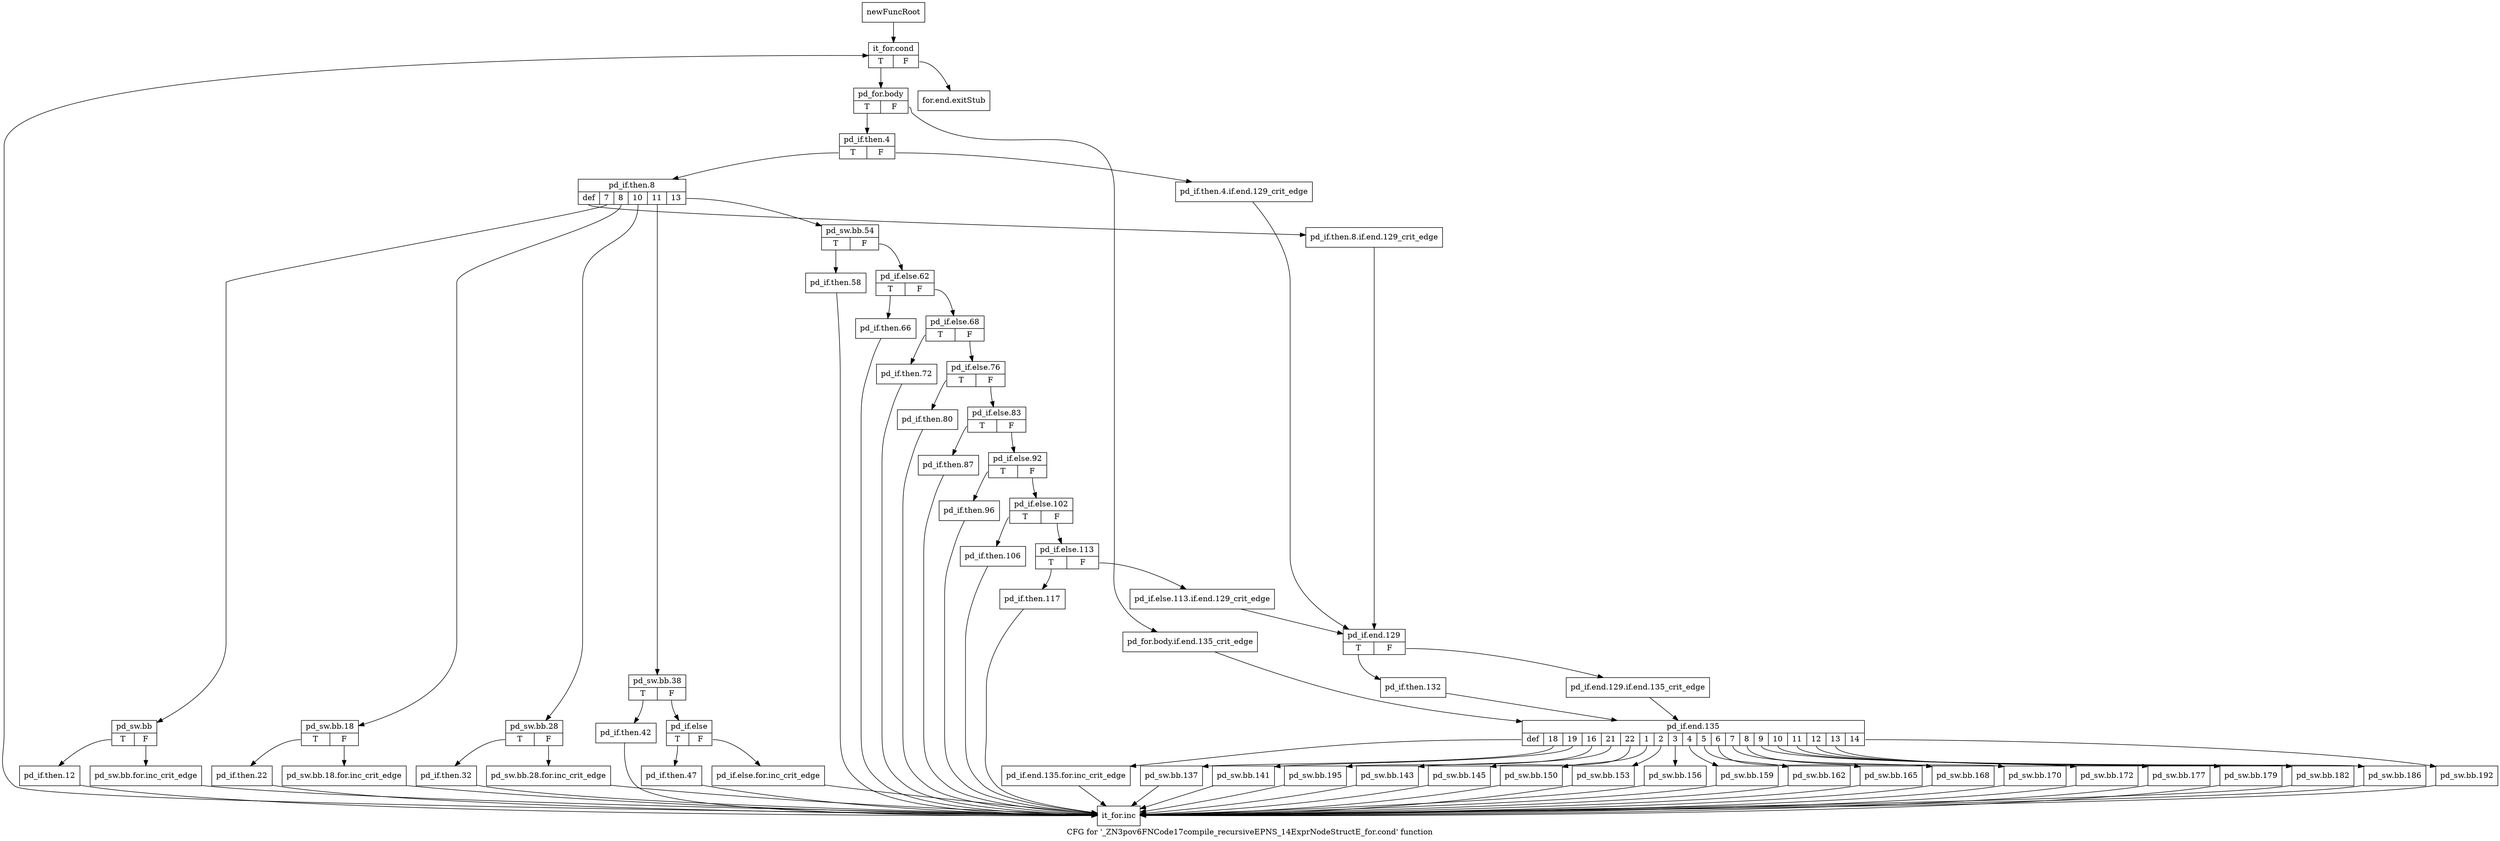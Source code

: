 digraph "CFG for '_ZN3pov6FNCode17compile_recursiveEPNS_14ExprNodeStructE_for.cond' function" {
	label="CFG for '_ZN3pov6FNCode17compile_recursiveEPNS_14ExprNodeStructE_for.cond' function";

	Node0x241ca20 [shape=record,label="{newFuncRoot}"];
	Node0x241ca20 -> Node0x241cac0;
	Node0x241ca70 [shape=record,label="{for.end.exitStub}"];
	Node0x241cac0 [shape=record,label="{it_for.cond|{<s0>T|<s1>F}}"];
	Node0x241cac0:s0 -> Node0x241cb10;
	Node0x241cac0:s1 -> Node0x241ca70;
	Node0x241cb10 [shape=record,label="{pd_for.body|{<s0>T|<s1>F}}"];
	Node0x241cb10:s0 -> Node0x241d610;
	Node0x241cb10:s1 -> Node0x241d5c0;
	Node0x241d5c0 [shape=record,label="{pd_for.body.if.end.135_crit_edge}"];
	Node0x241d5c0 -> Node0x241e1f0;
	Node0x241d610 [shape=record,label="{pd_if.then.4|{<s0>T|<s1>F}}"];
	Node0x241d610:s0 -> Node0x241d6b0;
	Node0x241d610:s1 -> Node0x241d660;
	Node0x241d660 [shape=record,label="{pd_if.then.4.if.end.129_crit_edge}"];
	Node0x241d660 -> Node0x241e100;
	Node0x241d6b0 [shape=record,label="{pd_if.then.8|{<s0>def|<s1>7|<s2>8|<s3>10|<s4>11|<s5>13}}"];
	Node0x241d6b0:s0 -> Node0x241e0b0;
	Node0x241d6b0:s1 -> Node0x241dfc0;
	Node0x241d6b0:s2 -> Node0x241ded0;
	Node0x241d6b0:s3 -> Node0x241dde0;
	Node0x241d6b0:s4 -> Node0x241dc50;
	Node0x241d6b0:s5 -> Node0x241d700;
	Node0x241d700 [shape=record,label="{pd_sw.bb.54|{<s0>T|<s1>F}}"];
	Node0x241d700:s0 -> Node0x241dc00;
	Node0x241d700:s1 -> Node0x241d750;
	Node0x241d750 [shape=record,label="{pd_if.else.62|{<s0>T|<s1>F}}"];
	Node0x241d750:s0 -> Node0x241dbb0;
	Node0x241d750:s1 -> Node0x241d7a0;
	Node0x241d7a0 [shape=record,label="{pd_if.else.68|{<s0>T|<s1>F}}"];
	Node0x241d7a0:s0 -> Node0x241db60;
	Node0x241d7a0:s1 -> Node0x241d7f0;
	Node0x241d7f0 [shape=record,label="{pd_if.else.76|{<s0>T|<s1>F}}"];
	Node0x241d7f0:s0 -> Node0x241db10;
	Node0x241d7f0:s1 -> Node0x241d840;
	Node0x241d840 [shape=record,label="{pd_if.else.83|{<s0>T|<s1>F}}"];
	Node0x241d840:s0 -> Node0x241dac0;
	Node0x241d840:s1 -> Node0x241d890;
	Node0x241d890 [shape=record,label="{pd_if.else.92|{<s0>T|<s1>F}}"];
	Node0x241d890:s0 -> Node0x241da70;
	Node0x241d890:s1 -> Node0x241d8e0;
	Node0x241d8e0 [shape=record,label="{pd_if.else.102|{<s0>T|<s1>F}}"];
	Node0x241d8e0:s0 -> Node0x241da20;
	Node0x241d8e0:s1 -> Node0x241d930;
	Node0x241d930 [shape=record,label="{pd_if.else.113|{<s0>T|<s1>F}}"];
	Node0x241d930:s0 -> Node0x241d9d0;
	Node0x241d930:s1 -> Node0x241d980;
	Node0x241d980 [shape=record,label="{pd_if.else.113.if.end.129_crit_edge}"];
	Node0x241d980 -> Node0x241e100;
	Node0x241d9d0 [shape=record,label="{pd_if.then.117}"];
	Node0x241d9d0 -> Node0x241e880;
	Node0x241da20 [shape=record,label="{pd_if.then.106}"];
	Node0x241da20 -> Node0x241e880;
	Node0x241da70 [shape=record,label="{pd_if.then.96}"];
	Node0x241da70 -> Node0x241e880;
	Node0x241dac0 [shape=record,label="{pd_if.then.87}"];
	Node0x241dac0 -> Node0x241e880;
	Node0x241db10 [shape=record,label="{pd_if.then.80}"];
	Node0x241db10 -> Node0x241e880;
	Node0x241db60 [shape=record,label="{pd_if.then.72}"];
	Node0x241db60 -> Node0x241e880;
	Node0x241dbb0 [shape=record,label="{pd_if.then.66}"];
	Node0x241dbb0 -> Node0x241e880;
	Node0x241dc00 [shape=record,label="{pd_if.then.58}"];
	Node0x241dc00 -> Node0x241e880;
	Node0x241dc50 [shape=record,label="{pd_sw.bb.38|{<s0>T|<s1>F}}"];
	Node0x241dc50:s0 -> Node0x241dd90;
	Node0x241dc50:s1 -> Node0x241dca0;
	Node0x241dca0 [shape=record,label="{pd_if.else|{<s0>T|<s1>F}}"];
	Node0x241dca0:s0 -> Node0x241dd40;
	Node0x241dca0:s1 -> Node0x241dcf0;
	Node0x241dcf0 [shape=record,label="{pd_if.else.for.inc_crit_edge}"];
	Node0x241dcf0 -> Node0x241e880;
	Node0x241dd40 [shape=record,label="{pd_if.then.47}"];
	Node0x241dd40 -> Node0x241e880;
	Node0x241dd90 [shape=record,label="{pd_if.then.42}"];
	Node0x241dd90 -> Node0x241e880;
	Node0x241dde0 [shape=record,label="{pd_sw.bb.28|{<s0>T|<s1>F}}"];
	Node0x241dde0:s0 -> Node0x241de80;
	Node0x241dde0:s1 -> Node0x241de30;
	Node0x241de30 [shape=record,label="{pd_sw.bb.28.for.inc_crit_edge}"];
	Node0x241de30 -> Node0x241e880;
	Node0x241de80 [shape=record,label="{pd_if.then.32}"];
	Node0x241de80 -> Node0x241e880;
	Node0x241ded0 [shape=record,label="{pd_sw.bb.18|{<s0>T|<s1>F}}"];
	Node0x241ded0:s0 -> Node0x241df70;
	Node0x241ded0:s1 -> Node0x241df20;
	Node0x241df20 [shape=record,label="{pd_sw.bb.18.for.inc_crit_edge}"];
	Node0x241df20 -> Node0x241e880;
	Node0x241df70 [shape=record,label="{pd_if.then.22}"];
	Node0x241df70 -> Node0x241e880;
	Node0x241dfc0 [shape=record,label="{pd_sw.bb|{<s0>T|<s1>F}}"];
	Node0x241dfc0:s0 -> Node0x241e060;
	Node0x241dfc0:s1 -> Node0x241e010;
	Node0x241e010 [shape=record,label="{pd_sw.bb.for.inc_crit_edge}"];
	Node0x241e010 -> Node0x241e880;
	Node0x241e060 [shape=record,label="{pd_if.then.12}"];
	Node0x241e060 -> Node0x241e880;
	Node0x241e0b0 [shape=record,label="{pd_if.then.8.if.end.129_crit_edge}"];
	Node0x241e0b0 -> Node0x241e100;
	Node0x241e100 [shape=record,label="{pd_if.end.129|{<s0>T|<s1>F}}"];
	Node0x241e100:s0 -> Node0x241e1a0;
	Node0x241e100:s1 -> Node0x241e150;
	Node0x241e150 [shape=record,label="{pd_if.end.129.if.end.135_crit_edge}"];
	Node0x241e150 -> Node0x241e1f0;
	Node0x241e1a0 [shape=record,label="{pd_if.then.132}"];
	Node0x241e1a0 -> Node0x241e1f0;
	Node0x241e1f0 [shape=record,label="{pd_if.end.135|{<s0>def|<s1>18|<s2>19|<s3>16|<s4>21|<s5>22|<s6>1|<s7>2|<s8>3|<s9>4|<s10>5|<s11>6|<s12>7|<s13>8|<s14>9|<s15>10|<s16>11|<s17>12|<s18>13|<s19>14}}"];
	Node0x241e1f0:s0 -> Node0x241e830;
	Node0x241e1f0:s1 -> Node0x241e7e0;
	Node0x241e1f0:s2 -> Node0x241e790;
	Node0x241e1f0:s3 -> Node0x241e740;
	Node0x241e1f0:s4 -> Node0x241e6f0;
	Node0x241e1f0:s5 -> Node0x241e6a0;
	Node0x241e1f0:s6 -> Node0x241e650;
	Node0x241e1f0:s7 -> Node0x241e600;
	Node0x241e1f0:s8 -> Node0x241e5b0;
	Node0x241e1f0:s9 -> Node0x241e560;
	Node0x241e1f0:s10 -> Node0x241e510;
	Node0x241e1f0:s11 -> Node0x241e4c0;
	Node0x241e1f0:s12 -> Node0x241e470;
	Node0x241e1f0:s13 -> Node0x241e420;
	Node0x241e1f0:s14 -> Node0x241e3d0;
	Node0x241e1f0:s15 -> Node0x241e380;
	Node0x241e1f0:s16 -> Node0x241e330;
	Node0x241e1f0:s17 -> Node0x241e2e0;
	Node0x241e1f0:s18 -> Node0x241e290;
	Node0x241e1f0:s19 -> Node0x241e240;
	Node0x241e240 [shape=record,label="{pd_sw.bb.192}"];
	Node0x241e240 -> Node0x241e880;
	Node0x241e290 [shape=record,label="{pd_sw.bb.186}"];
	Node0x241e290 -> Node0x241e880;
	Node0x241e2e0 [shape=record,label="{pd_sw.bb.182}"];
	Node0x241e2e0 -> Node0x241e880;
	Node0x241e330 [shape=record,label="{pd_sw.bb.179}"];
	Node0x241e330 -> Node0x241e880;
	Node0x241e380 [shape=record,label="{pd_sw.bb.177}"];
	Node0x241e380 -> Node0x241e880;
	Node0x241e3d0 [shape=record,label="{pd_sw.bb.172}"];
	Node0x241e3d0 -> Node0x241e880;
	Node0x241e420 [shape=record,label="{pd_sw.bb.170}"];
	Node0x241e420 -> Node0x241e880;
	Node0x241e470 [shape=record,label="{pd_sw.bb.168}"];
	Node0x241e470 -> Node0x241e880;
	Node0x241e4c0 [shape=record,label="{pd_sw.bb.165}"];
	Node0x241e4c0 -> Node0x241e880;
	Node0x241e510 [shape=record,label="{pd_sw.bb.162}"];
	Node0x241e510 -> Node0x241e880;
	Node0x241e560 [shape=record,label="{pd_sw.bb.159}"];
	Node0x241e560 -> Node0x241e880;
	Node0x241e5b0 [shape=record,label="{pd_sw.bb.156}"];
	Node0x241e5b0 -> Node0x241e880;
	Node0x241e600 [shape=record,label="{pd_sw.bb.153}"];
	Node0x241e600 -> Node0x241e880;
	Node0x241e650 [shape=record,label="{pd_sw.bb.150}"];
	Node0x241e650 -> Node0x241e880;
	Node0x241e6a0 [shape=record,label="{pd_sw.bb.145}"];
	Node0x241e6a0 -> Node0x241e880;
	Node0x241e6f0 [shape=record,label="{pd_sw.bb.143}"];
	Node0x241e6f0 -> Node0x241e880;
	Node0x241e740 [shape=record,label="{pd_sw.bb.195}"];
	Node0x241e740 -> Node0x241e880;
	Node0x241e790 [shape=record,label="{pd_sw.bb.141}"];
	Node0x241e790 -> Node0x241e880;
	Node0x241e7e0 [shape=record,label="{pd_sw.bb.137}"];
	Node0x241e7e0 -> Node0x241e880;
	Node0x241e830 [shape=record,label="{pd_if.end.135.for.inc_crit_edge}"];
	Node0x241e830 -> Node0x241e880;
	Node0x241e880 [shape=record,label="{it_for.inc}"];
	Node0x241e880 -> Node0x241cac0;
}

